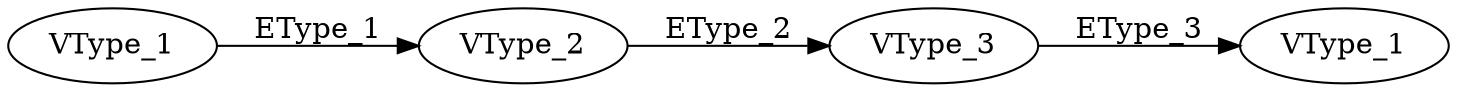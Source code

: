digraph N3_M3_k3_view0 {
 rankdir="LR";
 1 [label="VType_1"];
 2 [label="VType_2"];
 3 [label="VType_3"];
 4 [label="VType_1"];

 1 -> 2 [label="EType_1"];
 2 -> 3 [label="EType_2"];
 3 -> 4 [label="EType_3"];
}
